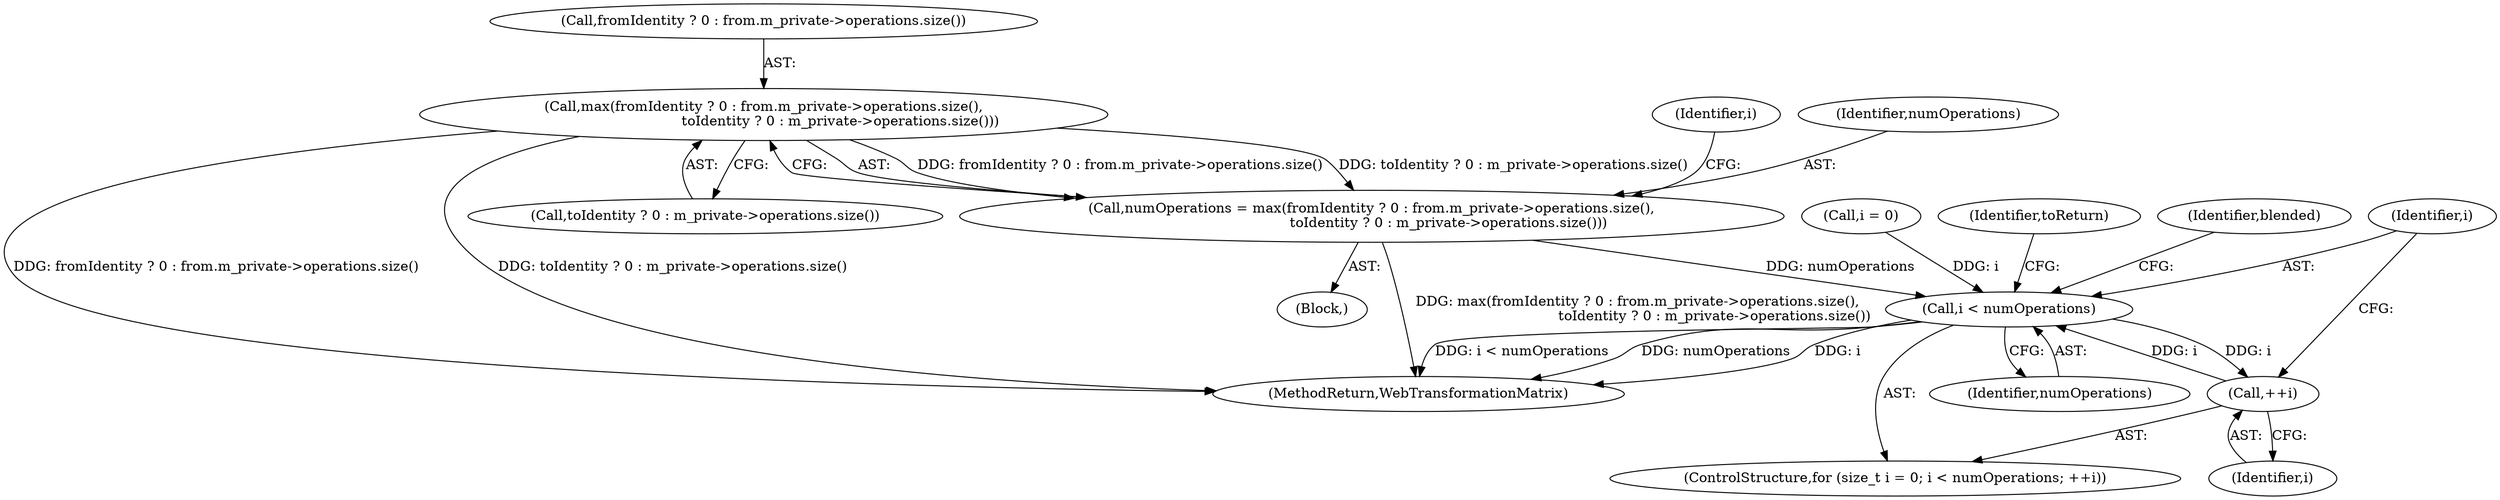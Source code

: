 digraph "1_Chrome_3c036ca040c114c077e13c35baaea78e2ddbaf61@del" {
"1000126" [label="(Call,max(fromIdentity ? 0 : from.m_private->operations.size(),\n                                   toIdentity ? 0 : m_private->operations.size()))"];
"1000124" [label="(Call,numOperations = max(fromIdentity ? 0 : from.m_private->operations.size(),\n                                   toIdentity ? 0 : m_private->operations.size()))"];
"1000140" [label="(Call,i < numOperations)"];
"1000143" [label="(Call,++i)"];
"1000131" [label="(Call,toIdentity ? 0 : m_private->operations.size())"];
"1000137" [label="(Call,i = 0)"];
"1000187" [label="(MethodReturn,WebTransformationMatrix)"];
"1000125" [label="(Identifier,numOperations)"];
"1000127" [label="(Call,fromIdentity ? 0 : from.m_private->operations.size())"];
"1000142" [label="(Identifier,numOperations)"];
"1000143" [label="(Call,++i)"];
"1000126" [label="(Call,max(fromIdentity ? 0 : from.m_private->operations.size(),\n                                   toIdentity ? 0 : m_private->operations.size()))"];
"1000186" [label="(Identifier,toReturn)"];
"1000148" [label="(Identifier,blended)"];
"1000140" [label="(Call,i < numOperations)"];
"1000144" [label="(Identifier,i)"];
"1000135" [label="(ControlStructure,for (size_t i = 0; i < numOperations; ++i))"];
"1000122" [label="(Block,)"];
"1000138" [label="(Identifier,i)"];
"1000141" [label="(Identifier,i)"];
"1000124" [label="(Call,numOperations = max(fromIdentity ? 0 : from.m_private->operations.size(),\n                                   toIdentity ? 0 : m_private->operations.size()))"];
"1000126" -> "1000124"  [label="AST: "];
"1000126" -> "1000131"  [label="CFG: "];
"1000127" -> "1000126"  [label="AST: "];
"1000131" -> "1000126"  [label="AST: "];
"1000124" -> "1000126"  [label="CFG: "];
"1000126" -> "1000187"  [label="DDG: fromIdentity ? 0 : from.m_private->operations.size()"];
"1000126" -> "1000187"  [label="DDG: toIdentity ? 0 : m_private->operations.size()"];
"1000126" -> "1000124"  [label="DDG: fromIdentity ? 0 : from.m_private->operations.size()"];
"1000126" -> "1000124"  [label="DDG: toIdentity ? 0 : m_private->operations.size()"];
"1000124" -> "1000122"  [label="AST: "];
"1000125" -> "1000124"  [label="AST: "];
"1000138" -> "1000124"  [label="CFG: "];
"1000124" -> "1000187"  [label="DDG: max(fromIdentity ? 0 : from.m_private->operations.size(),\n                                   toIdentity ? 0 : m_private->operations.size())"];
"1000124" -> "1000140"  [label="DDG: numOperations"];
"1000140" -> "1000135"  [label="AST: "];
"1000140" -> "1000142"  [label="CFG: "];
"1000141" -> "1000140"  [label="AST: "];
"1000142" -> "1000140"  [label="AST: "];
"1000148" -> "1000140"  [label="CFG: "];
"1000186" -> "1000140"  [label="CFG: "];
"1000140" -> "1000187"  [label="DDG: numOperations"];
"1000140" -> "1000187"  [label="DDG: i"];
"1000140" -> "1000187"  [label="DDG: i < numOperations"];
"1000143" -> "1000140"  [label="DDG: i"];
"1000137" -> "1000140"  [label="DDG: i"];
"1000140" -> "1000143"  [label="DDG: i"];
"1000143" -> "1000135"  [label="AST: "];
"1000143" -> "1000144"  [label="CFG: "];
"1000144" -> "1000143"  [label="AST: "];
"1000141" -> "1000143"  [label="CFG: "];
}
